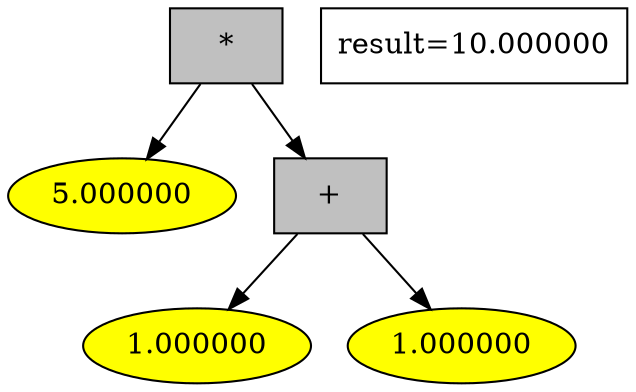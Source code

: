 digraph G {
4 [style = filled, label="*", shape = box, fillcolor="grey"];
4->0;
0 [style = filled, label="5.000000", fillcolor="yellow"];
4->3;
3 [style = filled, label="+", shape = box, fillcolor="grey"];
3->1;
1 [style = filled, label="1.000000", fillcolor="yellow"];
3->2;
2 [style = filled, label="1.000000", fillcolor="yellow"];
"result=10.000000" [shape=box];
}
